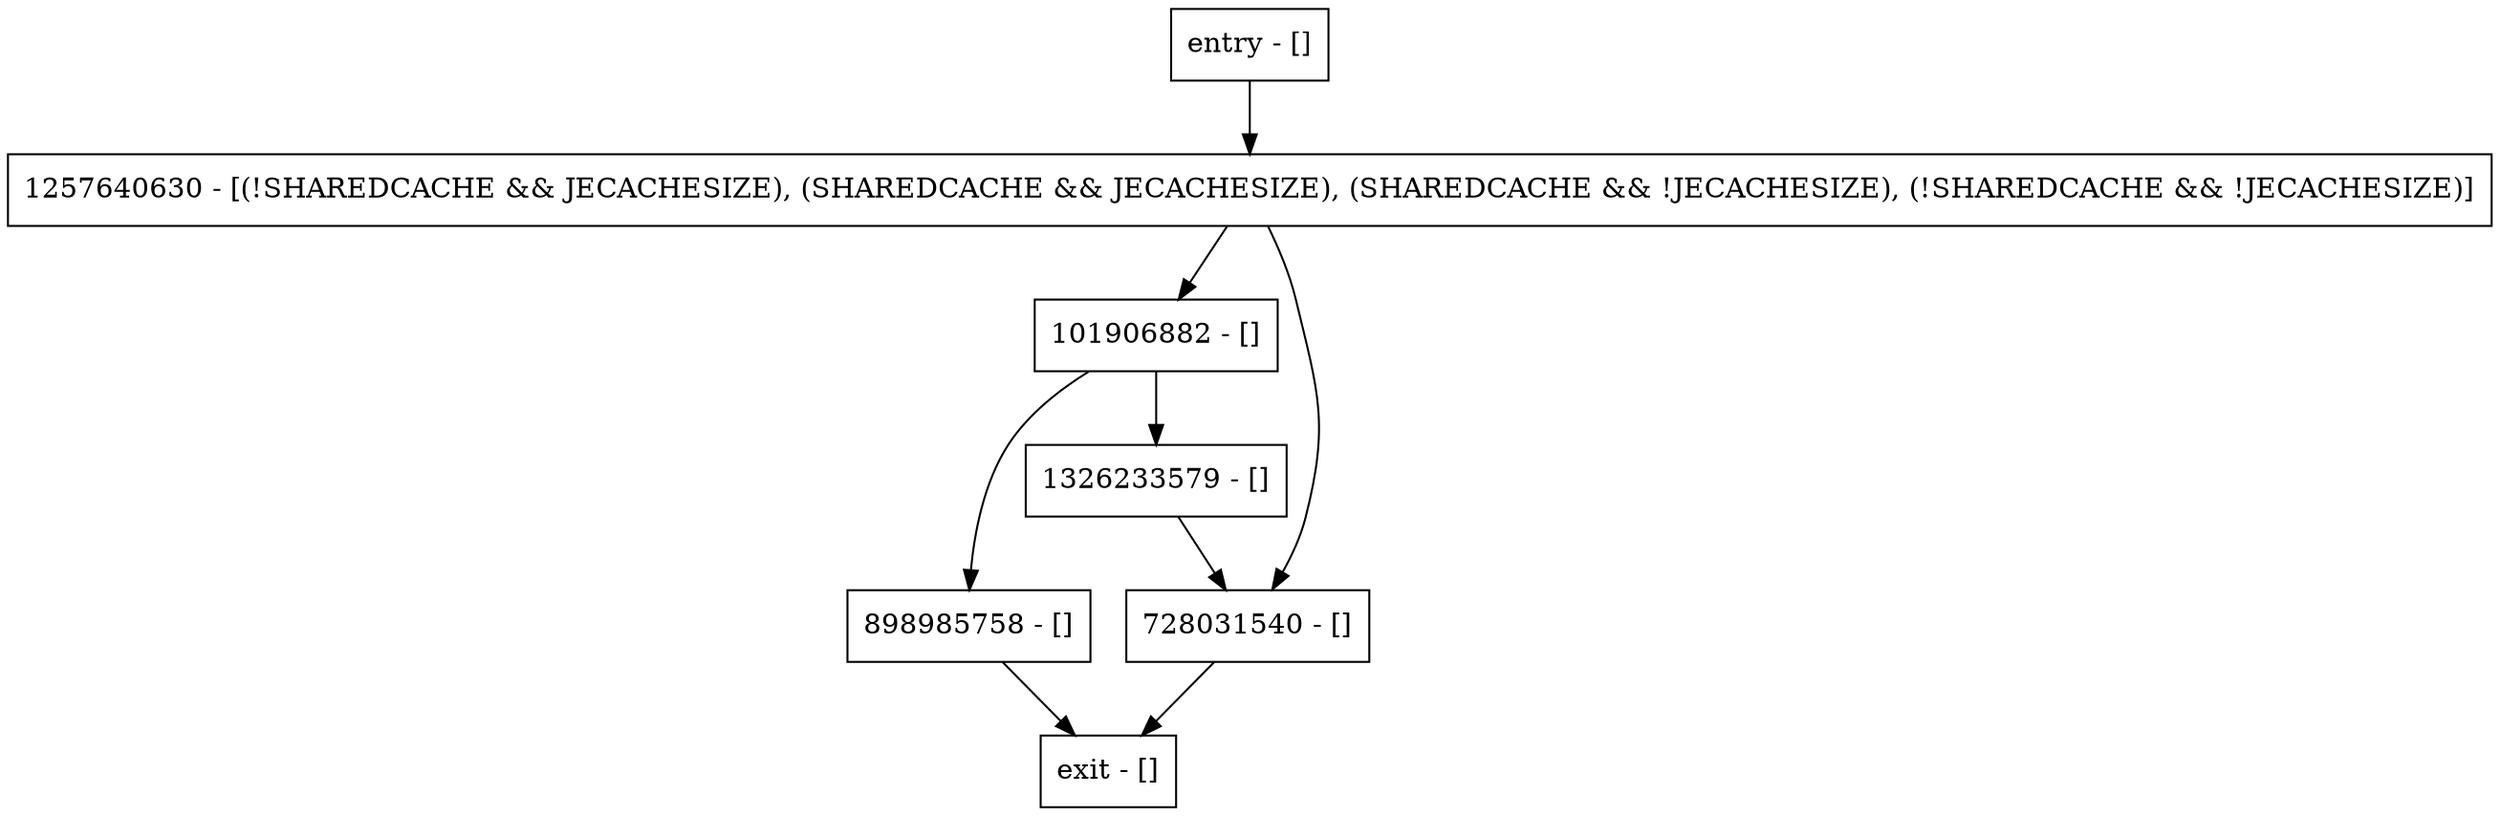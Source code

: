digraph addToSharedCacheEnvs {
node [shape=record];
101906882 [label="101906882 - []"];
entry [label="entry - []"];
exit [label="exit - []"];
898985758 [label="898985758 - []"];
728031540 [label="728031540 - []"];
1257640630 [label="1257640630 - [(!SHAREDCACHE && JECACHESIZE), (SHAREDCACHE && JECACHESIZE), (SHAREDCACHE && !JECACHESIZE), (!SHAREDCACHE && !JECACHESIZE)]"];
1326233579 [label="1326233579 - []"];
entry;
exit;
101906882 -> 898985758;
101906882 -> 1326233579;
entry -> 1257640630;
898985758 -> exit;
728031540 -> exit;
1257640630 -> 101906882;
1257640630 -> 728031540;
1326233579 -> 728031540;
}
